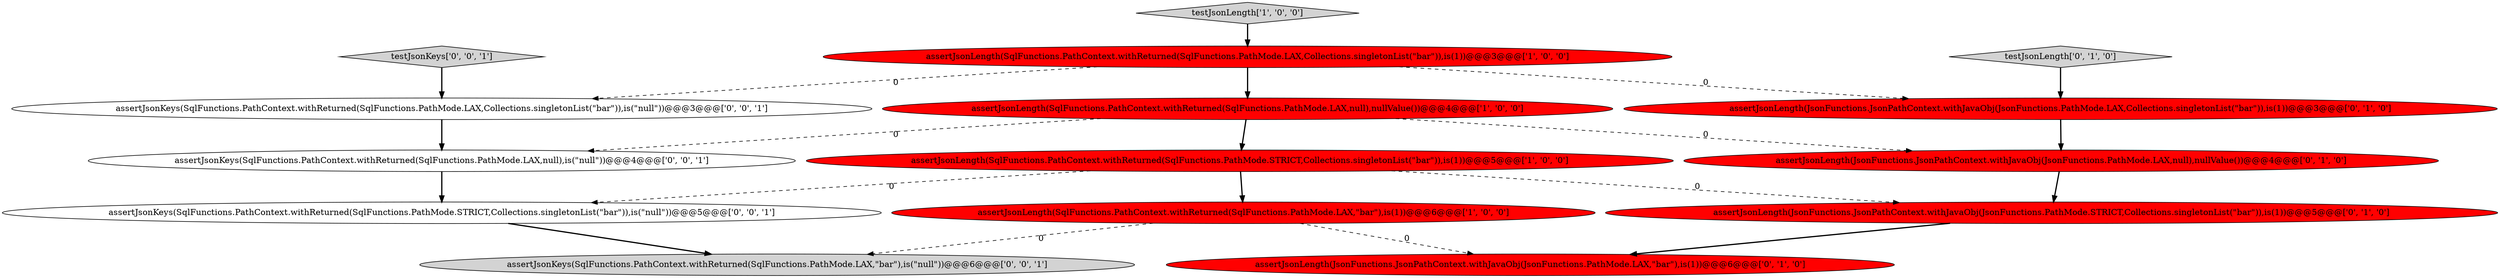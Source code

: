 digraph {
13 [style = filled, label = "assertJsonKeys(SqlFunctions.PathContext.withReturned(SqlFunctions.PathMode.LAX,null),is(\"null\"))@@@4@@@['0', '0', '1']", fillcolor = white, shape = ellipse image = "AAA0AAABBB3BBB"];
14 [style = filled, label = "assertJsonKeys(SqlFunctions.PathContext.withReturned(SqlFunctions.PathMode.LAX,\"bar\"),is(\"null\"))@@@6@@@['0', '0', '1']", fillcolor = lightgray, shape = ellipse image = "AAA0AAABBB3BBB"];
4 [style = filled, label = "assertJsonLength(SqlFunctions.PathContext.withReturned(SqlFunctions.PathMode.STRICT,Collections.singletonList(\"bar\")),is(1))@@@5@@@['1', '0', '0']", fillcolor = red, shape = ellipse image = "AAA1AAABBB1BBB"];
2 [style = filled, label = "testJsonLength['1', '0', '0']", fillcolor = lightgray, shape = diamond image = "AAA0AAABBB1BBB"];
0 [style = filled, label = "assertJsonLength(SqlFunctions.PathContext.withReturned(SqlFunctions.PathMode.LAX,\"bar\"),is(1))@@@6@@@['1', '0', '0']", fillcolor = red, shape = ellipse image = "AAA1AAABBB1BBB"];
5 [style = filled, label = "assertJsonLength(JsonFunctions.JsonPathContext.withJavaObj(JsonFunctions.PathMode.LAX,Collections.singletonList(\"bar\")),is(1))@@@3@@@['0', '1', '0']", fillcolor = red, shape = ellipse image = "AAA1AAABBB2BBB"];
6 [style = filled, label = "assertJsonLength(JsonFunctions.JsonPathContext.withJavaObj(JsonFunctions.PathMode.LAX,null),nullValue())@@@4@@@['0', '1', '0']", fillcolor = red, shape = ellipse image = "AAA1AAABBB2BBB"];
9 [style = filled, label = "assertJsonLength(JsonFunctions.JsonPathContext.withJavaObj(JsonFunctions.PathMode.STRICT,Collections.singletonList(\"bar\")),is(1))@@@5@@@['0', '1', '0']", fillcolor = red, shape = ellipse image = "AAA1AAABBB2BBB"];
10 [style = filled, label = "testJsonKeys['0', '0', '1']", fillcolor = lightgray, shape = diamond image = "AAA0AAABBB3BBB"];
1 [style = filled, label = "assertJsonLength(SqlFunctions.PathContext.withReturned(SqlFunctions.PathMode.LAX,Collections.singletonList(\"bar\")),is(1))@@@3@@@['1', '0', '0']", fillcolor = red, shape = ellipse image = "AAA1AAABBB1BBB"];
7 [style = filled, label = "testJsonLength['0', '1', '0']", fillcolor = lightgray, shape = diamond image = "AAA0AAABBB2BBB"];
8 [style = filled, label = "assertJsonLength(JsonFunctions.JsonPathContext.withJavaObj(JsonFunctions.PathMode.LAX,\"bar\"),is(1))@@@6@@@['0', '1', '0']", fillcolor = red, shape = ellipse image = "AAA1AAABBB2BBB"];
11 [style = filled, label = "assertJsonKeys(SqlFunctions.PathContext.withReturned(SqlFunctions.PathMode.LAX,Collections.singletonList(\"bar\")),is(\"null\"))@@@3@@@['0', '0', '1']", fillcolor = white, shape = ellipse image = "AAA0AAABBB3BBB"];
12 [style = filled, label = "assertJsonKeys(SqlFunctions.PathContext.withReturned(SqlFunctions.PathMode.STRICT,Collections.singletonList(\"bar\")),is(\"null\"))@@@5@@@['0', '0', '1']", fillcolor = white, shape = ellipse image = "AAA0AAABBB3BBB"];
3 [style = filled, label = "assertJsonLength(SqlFunctions.PathContext.withReturned(SqlFunctions.PathMode.LAX,null),nullValue())@@@4@@@['1', '0', '0']", fillcolor = red, shape = ellipse image = "AAA1AAABBB1BBB"];
1->3 [style = bold, label=""];
0->14 [style = dashed, label="0"];
0->8 [style = dashed, label="0"];
4->9 [style = dashed, label="0"];
7->5 [style = bold, label=""];
3->6 [style = dashed, label="0"];
4->12 [style = dashed, label="0"];
13->12 [style = bold, label=""];
1->5 [style = dashed, label="0"];
5->6 [style = bold, label=""];
6->9 [style = bold, label=""];
9->8 [style = bold, label=""];
3->13 [style = dashed, label="0"];
3->4 [style = bold, label=""];
1->11 [style = dashed, label="0"];
2->1 [style = bold, label=""];
11->13 [style = bold, label=""];
4->0 [style = bold, label=""];
12->14 [style = bold, label=""];
10->11 [style = bold, label=""];
}
